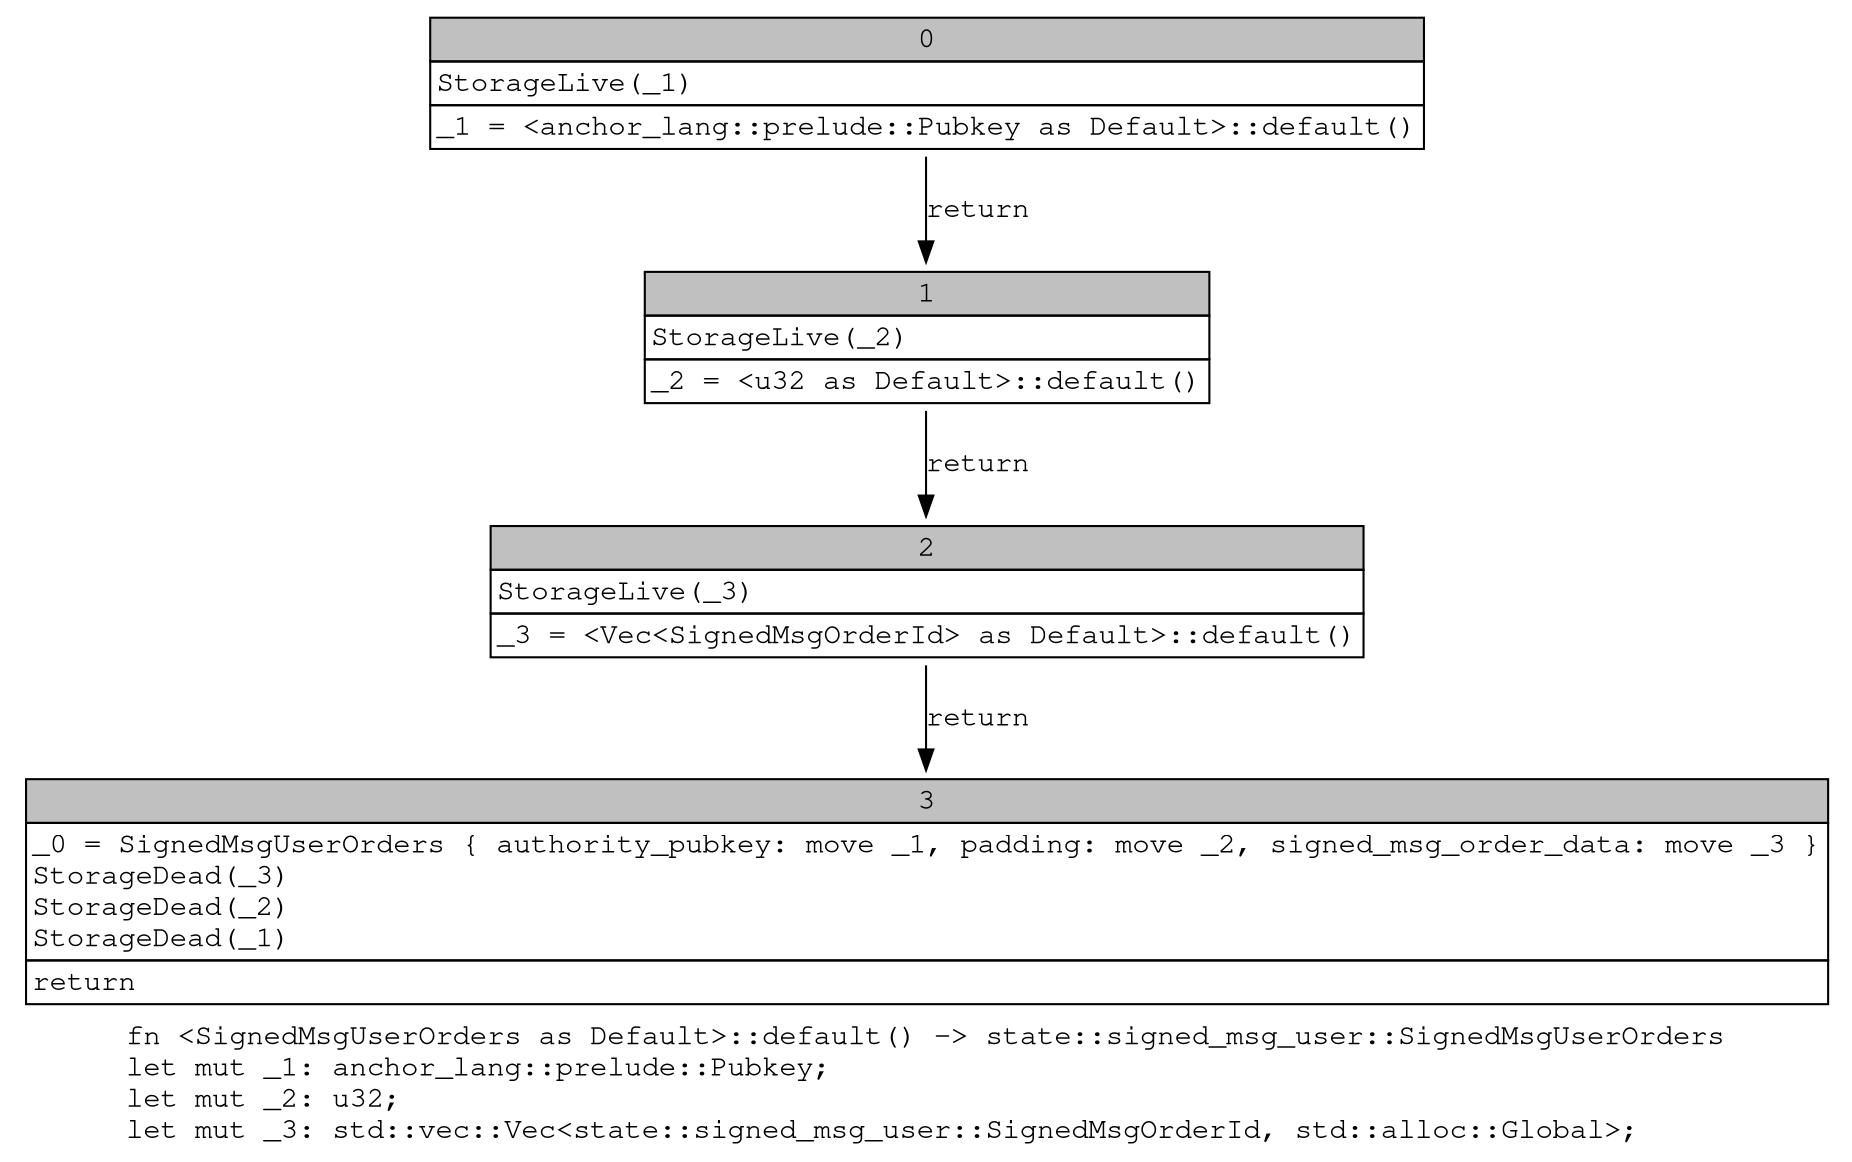 digraph Mir_0_17706 {
    graph [fontname="Courier, monospace"];
    node [fontname="Courier, monospace"];
    edge [fontname="Courier, monospace"];
    label=<fn &lt;SignedMsgUserOrders as Default&gt;::default() -&gt; state::signed_msg_user::SignedMsgUserOrders<br align="left"/>let mut _1: anchor_lang::prelude::Pubkey;<br align="left"/>let mut _2: u32;<br align="left"/>let mut _3: std::vec::Vec&lt;state::signed_msg_user::SignedMsgOrderId, std::alloc::Global&gt;;<br align="left"/>>;
    bb0__0_17706 [shape="none", label=<<table border="0" cellborder="1" cellspacing="0"><tr><td bgcolor="gray" align="center" colspan="1">0</td></tr><tr><td align="left" balign="left">StorageLive(_1)<br/></td></tr><tr><td align="left">_1 = &lt;anchor_lang::prelude::Pubkey as Default&gt;::default()</td></tr></table>>];
    bb1__0_17706 [shape="none", label=<<table border="0" cellborder="1" cellspacing="0"><tr><td bgcolor="gray" align="center" colspan="1">1</td></tr><tr><td align="left" balign="left">StorageLive(_2)<br/></td></tr><tr><td align="left">_2 = &lt;u32 as Default&gt;::default()</td></tr></table>>];
    bb2__0_17706 [shape="none", label=<<table border="0" cellborder="1" cellspacing="0"><tr><td bgcolor="gray" align="center" colspan="1">2</td></tr><tr><td align="left" balign="left">StorageLive(_3)<br/></td></tr><tr><td align="left">_3 = &lt;Vec&lt;SignedMsgOrderId&gt; as Default&gt;::default()</td></tr></table>>];
    bb3__0_17706 [shape="none", label=<<table border="0" cellborder="1" cellspacing="0"><tr><td bgcolor="gray" align="center" colspan="1">3</td></tr><tr><td align="left" balign="left">_0 = SignedMsgUserOrders { authority_pubkey: move _1, padding: move _2, signed_msg_order_data: move _3 }<br/>StorageDead(_3)<br/>StorageDead(_2)<br/>StorageDead(_1)<br/></td></tr><tr><td align="left">return</td></tr></table>>];
    bb0__0_17706 -> bb1__0_17706 [label="return"];
    bb1__0_17706 -> bb2__0_17706 [label="return"];
    bb2__0_17706 -> bb3__0_17706 [label="return"];
}
